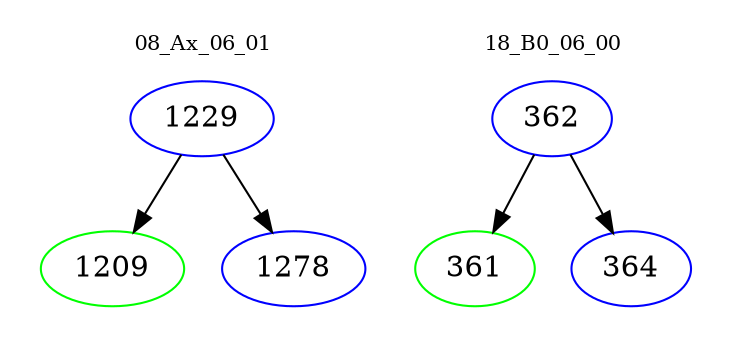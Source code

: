 digraph{
subgraph cluster_0 {
color = white
label = "08_Ax_06_01";
fontsize=10;
T0_1229 [label="1229", color="blue"]
T0_1229 -> T0_1209 [color="black"]
T0_1209 [label="1209", color="green"]
T0_1229 -> T0_1278 [color="black"]
T0_1278 [label="1278", color="blue"]
}
subgraph cluster_1 {
color = white
label = "18_B0_06_00";
fontsize=10;
T1_362 [label="362", color="blue"]
T1_362 -> T1_361 [color="black"]
T1_361 [label="361", color="green"]
T1_362 -> T1_364 [color="black"]
T1_364 [label="364", color="blue"]
}
}

